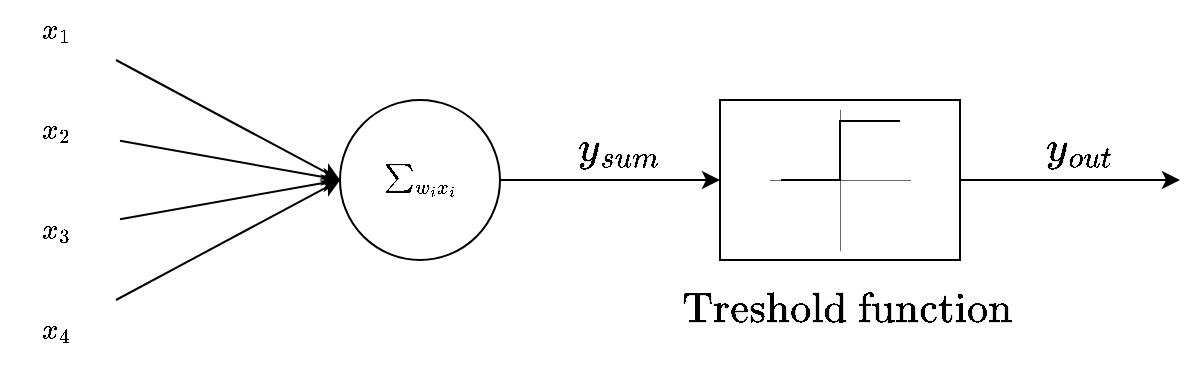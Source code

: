 <mxfile version="20.6.2" type="device"><diagram id="FpKOfB9a2sL_TvmB2IgH" name="Seite-1"><mxGraphModel dx="706" dy="1004" grid="1" gridSize="10" guides="1" tooltips="1" connect="1" arrows="1" fold="1" page="1" pageScale="1" pageWidth="827" pageHeight="1169" math="1" shadow="0"><root><mxCell id="0"/><mxCell id="1" parent="0"/><mxCell id="roW_WBjc2axJLbTepg8n-1" style="edgeStyle=elbowEdgeStyle;rounded=0;jumpSize=10;orthogonalLoop=1;jettySize=auto;html=1;fontSize=18;endArrow=classic;endFill=1;" edge="1" parent="1" source="roW_WBjc2axJLbTepg8n-2" target="roW_WBjc2axJLbTepg8n-11"><mxGeometry relative="1" as="geometry"/></mxCell><mxCell id="roW_WBjc2axJLbTepg8n-2" value="\(\sum_{w_ix_i}\)" style="ellipse;whiteSpace=wrap;html=1;aspect=fixed;" vertex="1" parent="1"><mxGeometry x="250" y="400" width="80" height="80" as="geometry"/></mxCell><mxCell id="roW_WBjc2axJLbTepg8n-3" style="edgeStyle=none;rounded=0;orthogonalLoop=1;jettySize=auto;html=1;entryX=0;entryY=0.5;entryDx=0;entryDy=0;" edge="1" parent="1" source="roW_WBjc2axJLbTepg8n-4" target="roW_WBjc2axJLbTepg8n-2"><mxGeometry relative="1" as="geometry"/></mxCell><mxCell id="roW_WBjc2axJLbTepg8n-4" value="\(x_4\)&amp;nbsp;" style="text;html=1;strokeColor=none;fillColor=none;align=center;verticalAlign=middle;whiteSpace=wrap;rounded=0;" vertex="1" parent="1"><mxGeometry x="80" y="500" width="60" height="30" as="geometry"/></mxCell><mxCell id="roW_WBjc2axJLbTepg8n-5" style="edgeStyle=none;rounded=0;orthogonalLoop=1;jettySize=auto;html=1;entryX=0;entryY=0.5;entryDx=0;entryDy=0;" edge="1" parent="1" source="roW_WBjc2axJLbTepg8n-6" target="roW_WBjc2axJLbTepg8n-2"><mxGeometry relative="1" as="geometry"/></mxCell><mxCell id="roW_WBjc2axJLbTepg8n-6" value="\(x_3\)&amp;nbsp;" style="text;html=1;strokeColor=none;fillColor=none;align=center;verticalAlign=middle;whiteSpace=wrap;rounded=0;" vertex="1" parent="1"><mxGeometry x="80" y="450" width="60" height="30" as="geometry"/></mxCell><mxCell id="roW_WBjc2axJLbTepg8n-7" style="edgeStyle=none;rounded=0;orthogonalLoop=1;jettySize=auto;html=1;entryX=0;entryY=0.5;entryDx=0;entryDy=0;" edge="1" parent="1" source="roW_WBjc2axJLbTepg8n-8" target="roW_WBjc2axJLbTepg8n-2"><mxGeometry relative="1" as="geometry"/></mxCell><mxCell id="roW_WBjc2axJLbTepg8n-8" value="\(x_2\)&amp;nbsp;" style="text;html=1;strokeColor=none;fillColor=none;align=center;verticalAlign=middle;whiteSpace=wrap;rounded=0;" vertex="1" parent="1"><mxGeometry x="80" y="400" width="60" height="30" as="geometry"/></mxCell><mxCell id="roW_WBjc2axJLbTepg8n-9" style="rounded=0;orthogonalLoop=1;jettySize=auto;html=1;entryX=0;entryY=0.5;entryDx=0;entryDy=0;" edge="1" parent="1" source="roW_WBjc2axJLbTepg8n-10" target="roW_WBjc2axJLbTepg8n-2"><mxGeometry relative="1" as="geometry"/></mxCell><mxCell id="roW_WBjc2axJLbTepg8n-10" value="\(x_1\)&amp;nbsp;" style="text;html=1;strokeColor=none;fillColor=none;align=center;verticalAlign=middle;whiteSpace=wrap;rounded=0;" vertex="1" parent="1"><mxGeometry x="80" y="350" width="60" height="30" as="geometry"/></mxCell><mxCell id="roW_WBjc2axJLbTepg8n-11" value="" style="rounded=0;whiteSpace=wrap;html=1;" vertex="1" parent="1"><mxGeometry x="440" y="400" width="120" height="80" as="geometry"/></mxCell><mxCell id="roW_WBjc2axJLbTepg8n-12" value="" style="line;strokeWidth=0.3;html=1;rotation=90;" vertex="1" parent="1"><mxGeometry x="464.69" y="435" width="70.62" height="10" as="geometry"/></mxCell><mxCell id="roW_WBjc2axJLbTepg8n-13" value="" style="line;strokeWidth=0.3;html=1;rotation=0;" vertex="1" parent="1"><mxGeometry x="464.69" y="435" width="70.62" height="10" as="geometry"/></mxCell><mxCell id="roW_WBjc2axJLbTepg8n-14" value="" style="line;strokeWidth=1;html=1;perimeter=backbonePerimeter;points=[];outlineConnect=0;rotation=90;" vertex="1" parent="1"><mxGeometry x="485" y="420" width="30" height="10" as="geometry"/></mxCell><mxCell id="roW_WBjc2axJLbTepg8n-15" value="" style="line;strokeWidth=1;html=1;perimeter=backbonePerimeter;points=[];outlineConnect=0;rotation=0;" vertex="1" parent="1"><mxGeometry x="470.5" y="435" width="30" height="10" as="geometry"/></mxCell><mxCell id="roW_WBjc2axJLbTepg8n-16" value="" style="line;strokeWidth=1;html=1;perimeter=backbonePerimeter;points=[];outlineConnect=0;rotation=0;" vertex="1" parent="1"><mxGeometry x="500" y="405.5" width="30" height="10" as="geometry"/></mxCell><mxCell id="roW_WBjc2axJLbTepg8n-17" value="\(y_{sum}\)" style="text;html=1;strokeColor=none;fillColor=none;align=center;verticalAlign=middle;whiteSpace=wrap;rounded=0;strokeWidth=1;fontSize=18;" vertex="1" parent="1"><mxGeometry x="360" y="410" width="60" height="30" as="geometry"/></mxCell><mxCell id="roW_WBjc2axJLbTepg8n-18" style="edgeStyle=elbowEdgeStyle;rounded=0;jumpSize=10;orthogonalLoop=1;jettySize=auto;html=1;fontSize=18;endArrow=classic;endFill=1;" edge="1" parent="1"><mxGeometry relative="1" as="geometry"><mxPoint x="560.0" y="440" as="sourcePoint"/><mxPoint x="670.0" y="440" as="targetPoint"/></mxGeometry></mxCell><mxCell id="roW_WBjc2axJLbTepg8n-19" value="\(y_{out}\)" style="text;html=1;strokeColor=none;fillColor=none;align=center;verticalAlign=middle;whiteSpace=wrap;rounded=0;strokeWidth=1;fontSize=18;" vertex="1" parent="1"><mxGeometry x="590" y="410" width="60" height="30" as="geometry"/></mxCell><mxCell id="roW_WBjc2axJLbTepg8n-20" value="\(\text{Treshold function}\)" style="text;html=1;strokeColor=none;fillColor=none;align=center;verticalAlign=middle;whiteSpace=wrap;rounded=0;strokeWidth=1;fontSize=18;" vertex="1" parent="1"><mxGeometry x="474" y="490" width="60" height="30" as="geometry"/></mxCell></root></mxGraphModel></diagram></mxfile>